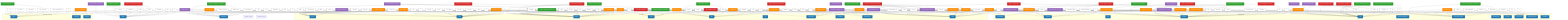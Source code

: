 graph TD
    %% =============== STYLES ===============
    classDef entity fill:#1f77b4,stroke:#005580,color:white,font-weight:bold;
    classDef attribute fill:#ffffff,stroke:#333,stroke-width:1px,color:#333;
    classDef relation fill:#ff8c00,stroke:#cc6600,color:white,font-weight:bold;
    classDef goal fill:#2ca02c,stroke:#1e7e1e,color:white,font-weight:bold;
    classDef condition fill:#d62728,stroke:#a01c1c,color:white,font-weight:bold;
    classDef decisionVar fill:#9467bd,stroke:#6a4a8c,color:white,font-weight:bold;

    %% =============== ENTITIES (Blue) ===============
    E0[Project]:::entity
    E1[Team]:::entity
    E2[Worker]:::entity
    E3[Feature]:::entity
    E4[Skill]:::entity
    E5[Role]:::entity
    E6[ProductOwner]:::entity
    E7[ScrumMaster]:::entity
    E8[ProductBacklog]:::entity
    E9[Sprint]:::entity
    E10[SprintPlanning]:::entity
    E11[DailyScrum]:::entity
    E12[SprintReview]:::entity
    E13[SprintRetrospective]:::entity
    E14[SprintBacklog]:::entity
    E15[SprintGoal]:::entity
    E16[Epic]:::entity
    E17[UserStory]:::entity
    E18[Task]:::entity
    E19[DevelopmentSnapshot]:::entity
    E20[Blocker]:::entity
    E21[Stakeholder]:::entity
    E22[Velocity]:::entity
    E23[ReleasePlan]:::entity
    E24[Roadmap]:::entity
    E25[ScrumBoard]:::entity
    E26[FeatureDocumentation]:::entity

    %% =============== ATTRIBUTES (White) ===============
    %% Project
    A0a[id]:::attribute --> E0
    A0b[name]:::attribute --> E0
    A0c[project_start]:::attribute --> E0
    A0d[project_end]:::attribute --> E0
    A0e[description]:::attribute --> E0
    A0f[budget]:::attribute --> E0
    A0g[status]:::attribute --> E0
    A0h[target_audience]:::attribute --> E0
    A0i[priority]:::attribute --> E0

    %% Team
    A1a[id]:::attribute --> E1
    A1b[name]:::attribute --> E1
    A1c[team_size]:::attribute --> E1
    A1d[team_start]:::attribute --> E1
    A1e[team_status]:::attribute --> E1
    A1f[location]:::attribute --> E1
    A1g[team_type]:::attribute --> E1

    %% Worker
    A2a[id]:::attribute --> E2
    A2b[name]:::attribute --> E2
    A2c[first_name]:::attribute --> E2
    A2d[email]:::attribute --> E2
    A2e[start_date]:::attribute --> E2
    A2f[status]:::attribute --> E2
    A2g[availability]:::attribute --> E2

    %% UserStory
    A17a[id]:::attribute --> E17
    A17b[title]:::attribute --> E17
    A17c[description]:::attribute --> E17
    A17d[acceptance_criteria]:::attribute --> E17
    A17e[priority]:::attribute --> E17
    A17f[story_points]:::attribute --> E17
    A17g[status]:::attribute --> E17

    %% Task
    A18a[id]:::attribute --> E18
    A18b[title]:::attribute --> E18
    A18c[description]:::attribute --> E18
    A18d[status]:::attribute --> E18
    A18e[effort]:::attribute --> E18
    A18f[type]:::attribute --> E18

    %% Blocker
    A20a[id]:::attribute --> E20
    A20b[title]:::attribute --> E20
    A20c[description]:::attribute --> E20
    A20d[severity]:::attribute --> E20
    A20e[status]:::attribute --> E20
    A20f[detected_on]:::attribute --> E20
    A20g[resolved_on]:::attribute --> E20

    %% Sprint
    A9a[id]:::attribute --> E9
    A9b[sprint_number]:::attribute --> E9
    A9c[start_date]:::attribute --> E9
    A9d[end_date]:::attribute --> E9
    A9e[status]:::attribute --> E9
    A9f[achievement_of_goal]:::attribute --> E9

    %% SprintGoal
    A15a[id]:::attribute --> E15
    A15b[objective_description]:::attribute --> E15
    A15c[achievement_status]:::attribute --> E15
    A15d[benefit]:::attribute --> E15

    %% Velocity
    A22a[id]:::attribute --> E22
    A22b[number_of_sprints_used]:::attribute --> E22
    A22c[avg._story_points]:::attribute --> E22
    A22d[max_velocity]:::attribute --> E22
    A22e[min_velocity]:::attribute --> E22
    A22f[trend]:::attribute --> E22

    %% Stakeholder
    A21a[id]:::attribute --> E21
    A21b[name]:::attribute --> E21
    A21c[organization]:::attribute --> E21
    A21d[role]:::attribute --> E21
    A21e[email]:::attribute --> E21
    A21f[area_of_interest]:::attribute --> E21
    A21g[influence_level]:::attribute --> E21
    A21h[relevance_to_feature]:::attribute --> E21

    %% Skill
    A4a[id]:::attribute --> E4
    A4b[label]:::attribute --> E4
    A4c[description]:::attribute --> E4
    A4d[level]:::attribute --> E4
    A4e[certified]:::attribute --> E4
    A4f[category]:::attribute --> E4

    %% ProductOwner
    A6a[id]:::attribute --> E6
    A6b[name]:::attribute --> E6
    A6c[email]:::attribute --> E6
    A6d[availability]:::attribute --> E6

    %% FeatureDocumentation
    A26a[id]:::attribute --> E26
    A26b[title]:::attribute --> E26
    A26c[description]:::attribute --> E26
    A26d[creation_date]:::attribute --> E26
    A26e[change_log]:::attribute --> E26
    A26f[linked_requirements]:::attribute --> E26
    A26g[author]:::attribute --> E26

    %% =============== RELATIONS (Orange) ===============
    R1[is_assigned_to_project]:::relation --> E1
    R1 --> E0

    R2[belongs_to_team]:::relation --> E2
    R2 --> E1

    R3[has_skill]:::relation --> E2
    R3 --> E4

    R4[takes_on_role]:::relation --> E2
    R4 --> E5

    R5[manages_backlog]:::relation --> E6
    R5 --> E8

    R6[is_supported_by]:::relation --> E1
    R6 --> E7

    R7[contains_feature]:::relation --> E8
    R7 --> E3

    R8[contains_epic]:::relation --> E8
    R8 --> E16

    R9[contains_user_story]:::relation --> E16
    R9 --> E17

    R10[consists_of_tasks]:::relation --> E17
    R10 --> E18

    R11[is_in_sprint_backlog]:::relation --> E17
    R11 --> E14

    R12[belongs_to_sprint]:::relation --> E14
    R12 --> E9

    R13[pursues_goal]:::relation --> E9
    R13 --> E15

    R14[contains_tasks]:::relation --> E25
    R14 --> E18

    R15[documents_feature]:::relation --> E26
    R15 --> E3

    R16[is_blocked_by]:::relation --> E18
    R16 --> E20

    R17[participates_in]:::relation --> E21
    R17 --> E12

    R18[moderates_retrospective]:::relation --> E7
    R18 --> E13

    R19[refers_to_team]:::relation --> E22
    R19 --> E1

    R20[plans_release]:::relation --> E23
    R20 --> E3

    R21[is_part_of_roadmap]:::relation --> E23
    R21 --> E24

    R22[generates_snapshot]:::relation --> E9
    R22 --> E19

    %% =============== GOALS (Green) ===============
    G0[maximize_completed_story_points]:::goal --> A17f[story_points]
    G0 --> E17

    G1[minimize_open_blockers]:::goal --> A20e[status]
    G1 --> E20

    G2[maximize_team_velocity]:::goal --> A22c[avg._story_points]
    G2 --> E22

    G3[minimize_task_effort_deviation]:::goal --> A18e[effort]
    G3 --> E18

    G4[maximize_requirement_traceability]:::goal --> E14
    G4 --> A14a[number_of_tasks]

    G5[minimize_sprint_goal_failures]:::goal --> A15c[achievement_status]
    G5 --> E15

    G6[maximize_stakeholder_participation]:::goal --> A21g[influence_level]
    G6 --> E21

    G7[minimize_technical_debt_accumulation]:::goal --> A18d[status]
    G7 --> E18

    G8[maximize_skill_coverage]:::goal --> A4d[level]
    G8 --> E4

    G9[minimize_schedule_slippage]:::goal --> A9d[end_date]
    G9 --> E9

    G10[maximize_documentation_completeness]:::goal --> A26d[creation_date]
    G10 --> E26

    G11[minimize_worker_overload]:::goal --> A2g[availability]
    G11 --> E2

    G12[maximize_backlog_refinement_rate]:::goal --> A8d[number_of_entries]
    G12 --> E8

    %% =============== CONDITIONS (Red) ===============
    C0[require_product_owner_availability]:::condition --> A6d[availability]
    C0 --> E6

    C1[enforce_sprint_duration_consistency]:::condition --> A9d[end_date]
    C1 --> A9c[start_date]
    C1 --> E9

    C2[ensure_role_uniqueness]:::condition --> E5
    C2 --> E2

    C3[limit_concurrent_sprints]:::condition --> E9
    C3 --> E2

    C4[guarantee_task_assignment]:::condition --> A18d[status]
    C4 --> E18

    C5[respect_worker_availability]:::condition --> A2g[availability]
    C5 --> E2

    C6[maintain_backlog_order]:::condition --> A17e[priority]
    C6 --> E8

    C7[ensure_sprint_goal_clarity]:::condition --> A15b[objective_description]
    C7 --> E15

    C8[prevent_duplicate_user_stories]:::condition --> A17b[title]
    C8 --> E17

    C9[require_acceptance_criteria]:::condition --> A17d[acceptance_criteria]
    C9 --> E17

    C10[enforce_task_effort_bounds]:::condition --> A18e[effort]
    C10 --> E18

    C11[ensure_feature_priority_alignment]:::condition --> A0i[priority]
    C11 --> E3

    C12[block_unresolved_critical_blockers]:::condition --> A20d[severity]
    C12 --> A20e[status]
    C12 --> E20

    %% =============== DECISION VARIABLES (Purple) ===============
    DV0[assign_worker_to_task]:::decisionVar --> E2
    DV0 --> E18

    DV1[select_user_story_for_sprint]:::decisionVar --> E17
    DV1 --> E14

    DV2[task_effort_hours]:::decisionVar --> A18e[effort]
    DV2 --> E18

    DV3[sprint_duration_days]:::decisionVar --> A9c[start_date]
    DV3 --> A9d[end_date]
    DV3 --> E9

    DV4[worker_availability_percentage]:::decisionVar --> A2g[availability]
    DV4 --> E2

    DV5[story_point_estimate]:::decisionVar --> A17f[story_points]
    DV5 --> E17

    DV6[blocker_resolution_time_days]:::decisionVar --> A20g[resolved_on]
    DV6 --> E20

    DV7[documentation_status_flag]:::decisionVar --> E26
    DV7 --> E3

    DV8[velocity_forecast]:::decisionVar --> E22
    DV8 --> E1

    DV9[release_inclusion_flag]:::decisionVar --> E23
    DV9 --> E3

    DV10[refinement_effort_per_story]:::decisionVar --> E8
    DV10 --> E17

    DV11[retrospective_action_count]:::decisionVar --> E13
    DV11 --> E7

    DV12[stakeholder_feedback_score]:::decisionVar --> E12
    DV12 --> E21

    DV13[task_completion_status]:::decisionVar --> A18d[status]
    DV13 --> E18

    %% =============== OPTIONAL CLUSTERING (for readability in tools) ===============
    subgraph Entities ["Core Entities"]
        E0; E1; E2; E3; E4; E5; E6; E7; E8; E9
    end

    subgraph Artifacts ["SCRUM Artifacts"]
        E14; E15; E16; E17; E18; E19; E26
    end

    subgraph Processes ["Events & Processes"]
        E10; E11; E12; E13; E25
    end

    subgraph Management ["Planning & Governance"]
        E22; E23; E24
    end